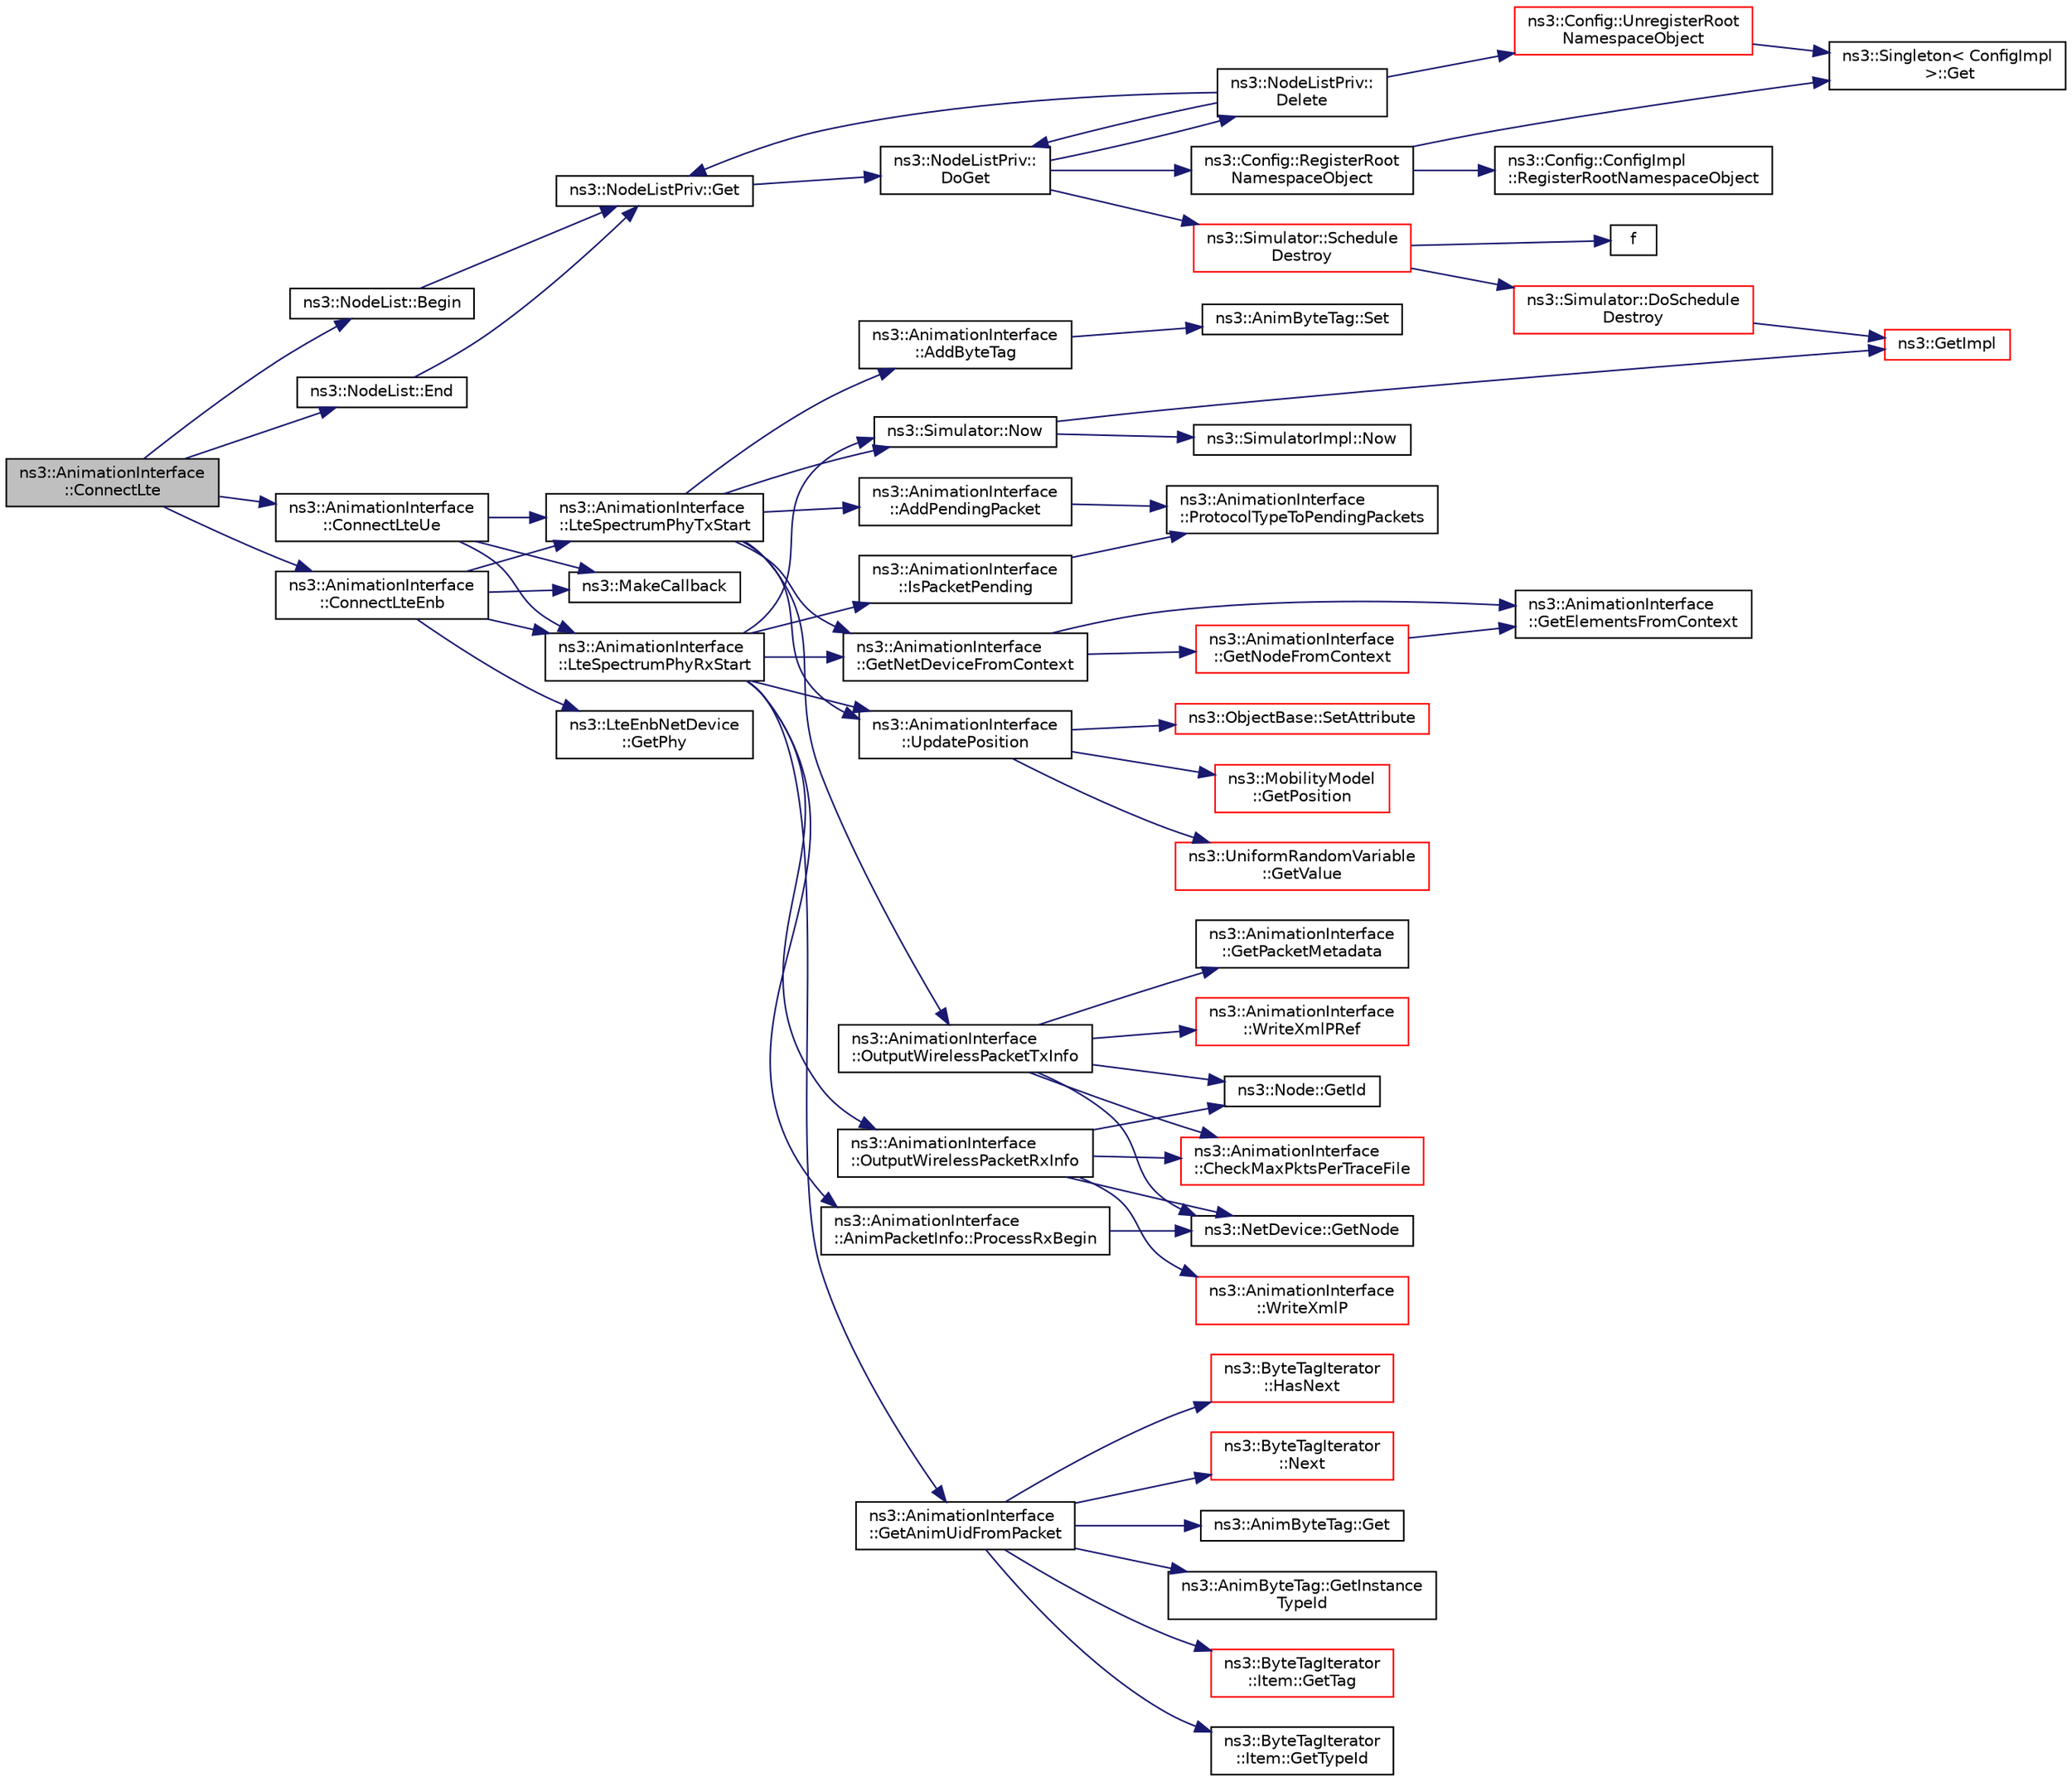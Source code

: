 digraph "ns3::AnimationInterface::ConnectLte"
{
 // LATEX_PDF_SIZE
  edge [fontname="Helvetica",fontsize="10",labelfontname="Helvetica",labelfontsize="10"];
  node [fontname="Helvetica",fontsize="10",shape=record];
  rankdir="LR";
  Node1 [label="ns3::AnimationInterface\l::ConnectLte",height=0.2,width=0.4,color="black", fillcolor="grey75", style="filled", fontcolor="black",tooltip="Connect LTE function."];
  Node1 -> Node2 [color="midnightblue",fontsize="10",style="solid",fontname="Helvetica"];
  Node2 [label="ns3::NodeList::Begin",height=0.2,width=0.4,color="black", fillcolor="white", style="filled",URL="$classns3_1_1_node_list.html#a93d2211831f5cb71d1dbb721e2721d7f",tooltip=" "];
  Node2 -> Node3 [color="midnightblue",fontsize="10",style="solid",fontname="Helvetica"];
  Node3 [label="ns3::NodeListPriv::Get",height=0.2,width=0.4,color="black", fillcolor="white", style="filled",URL="$classns3_1_1_node_list_priv.html#a746ce1482b3c1cf31d5a50cd55cffa92",tooltip="Get the node list object."];
  Node3 -> Node4 [color="midnightblue",fontsize="10",style="solid",fontname="Helvetica"];
  Node4 [label="ns3::NodeListPriv::\lDoGet",height=0.2,width=0.4,color="black", fillcolor="white", style="filled",URL="$classns3_1_1_node_list_priv.html#a6f0222de939567a488905f1c6876c4ca",tooltip="Get the node list object."];
  Node4 -> Node5 [color="midnightblue",fontsize="10",style="solid",fontname="Helvetica"];
  Node5 [label="ns3::NodeListPriv::\lDelete",height=0.2,width=0.4,color="black", fillcolor="white", style="filled",URL="$classns3_1_1_node_list_priv.html#a74f1811844a3891e71d8d9adbe81c33e",tooltip="Delete the nodes list object."];
  Node5 -> Node4 [color="midnightblue",fontsize="10",style="solid",fontname="Helvetica"];
  Node5 -> Node3 [color="midnightblue",fontsize="10",style="solid",fontname="Helvetica"];
  Node5 -> Node6 [color="midnightblue",fontsize="10",style="solid",fontname="Helvetica"];
  Node6 [label="ns3::Config::UnregisterRoot\lNamespaceObject",height=0.2,width=0.4,color="red", fillcolor="white", style="filled",URL="$group__config.html#gac04cd4b31e97845ee008d101218e66b1",tooltip=" "];
  Node6 -> Node7 [color="midnightblue",fontsize="10",style="solid",fontname="Helvetica"];
  Node7 [label="ns3::Singleton\< ConfigImpl\l \>::Get",height=0.2,width=0.4,color="black", fillcolor="white", style="filled",URL="$classns3_1_1_singleton.html#a80a2cd3c25a27ea72add7a9f7a141ffa",tooltip="Get a pointer to the singleton instance."];
  Node4 -> Node9 [color="midnightblue",fontsize="10",style="solid",fontname="Helvetica"];
  Node9 [label="ns3::Config::RegisterRoot\lNamespaceObject",height=0.2,width=0.4,color="black", fillcolor="white", style="filled",URL="$group__config.html#gadf663c596f54bed678e83cccd4e3d9d5",tooltip=" "];
  Node9 -> Node7 [color="midnightblue",fontsize="10",style="solid",fontname="Helvetica"];
  Node9 -> Node10 [color="midnightblue",fontsize="10",style="solid",fontname="Helvetica"];
  Node10 [label="ns3::Config::ConfigImpl\l::RegisterRootNamespaceObject",height=0.2,width=0.4,color="black", fillcolor="white", style="filled",URL="$classns3_1_1_config_1_1_config_impl.html#adc8bac6528fedf56e2c9dfe7ff28ac5b",tooltip=" "];
  Node4 -> Node11 [color="midnightblue",fontsize="10",style="solid",fontname="Helvetica"];
  Node11 [label="ns3::Simulator::Schedule\lDestroy",height=0.2,width=0.4,color="red", fillcolor="white", style="filled",URL="$classns3_1_1_simulator.html#a90f34279abc3b308d23a3dea7bffbdc0",tooltip="Schedule an event to run at the end of the simulation, when Simulator::Destroy() is called."];
  Node11 -> Node12 [color="midnightblue",fontsize="10",style="solid",fontname="Helvetica"];
  Node12 [label="ns3::Simulator::DoSchedule\lDestroy",height=0.2,width=0.4,color="red", fillcolor="white", style="filled",URL="$classns3_1_1_simulator.html#a00139c9c4e854aca72063485518c0d52",tooltip="Implementation of the various ScheduleDestroy methods."];
  Node12 -> Node13 [color="midnightblue",fontsize="10",style="solid",fontname="Helvetica"];
  Node13 [label="ns3::GetImpl",height=0.2,width=0.4,color="red", fillcolor="white", style="filled",URL="$group__simulator.html#ga42eb4eddad41528d4d99794a3dae3fd0",tooltip="Get the SimulatorImpl singleton."];
  Node11 -> Node64 [color="midnightblue",fontsize="10",style="solid",fontname="Helvetica"];
  Node64 [label="f",height=0.2,width=0.4,color="black", fillcolor="white", style="filled",URL="$80211b_8c.html#ae7ffc1a8f84fa47a0812b2f2b9627132",tooltip=" "];
  Node1 -> Node66 [color="midnightblue",fontsize="10",style="solid",fontname="Helvetica"];
  Node66 [label="ns3::AnimationInterface\l::ConnectLteEnb",height=0.2,width=0.4,color="black", fillcolor="white", style="filled",URL="$classns3_1_1_animation_interface.html#adf464333f57bcf13efca2af8b47f0ac7",tooltip="Connect LTE ENB function."];
  Node66 -> Node67 [color="midnightblue",fontsize="10",style="solid",fontname="Helvetica"];
  Node67 [label="ns3::LteEnbNetDevice\l::GetPhy",height=0.2,width=0.4,color="black", fillcolor="white", style="filled",URL="$classns3_1_1_lte_enb_net_device.html#ab9fddbd358262bd1ca49fd1bf5bb88e3",tooltip=" "];
  Node66 -> Node68 [color="midnightblue",fontsize="10",style="solid",fontname="Helvetica"];
  Node68 [label="ns3::AnimationInterface\l::LteSpectrumPhyRxStart",height=0.2,width=0.4,color="black", fillcolor="white", style="filled",URL="$classns3_1_1_animation_interface.html#a476014043547ee8c36cdbd92324c938f",tooltip="LTE Spectrum Phy receive start function."];
  Node68 -> Node69 [color="midnightblue",fontsize="10",style="solid",fontname="Helvetica"];
  Node69 [label="ns3::AnimationInterface\l::GetAnimUidFromPacket",height=0.2,width=0.4,color="black", fillcolor="white", style="filled",URL="$classns3_1_1_animation_interface.html#a18e6a184ccd7dee800bf734f8adc818c",tooltip="Get anim UID from packet function."];
  Node69 -> Node70 [color="midnightblue",fontsize="10",style="solid",fontname="Helvetica"];
  Node70 [label="ns3::AnimByteTag::Get",height=0.2,width=0.4,color="black", fillcolor="white", style="filled",URL="$classns3_1_1_anim_byte_tag.html#aceadf55e3f47d39e651e901a70ac2e04",tooltip="Get Uid in tag."];
  Node69 -> Node71 [color="midnightblue",fontsize="10",style="solid",fontname="Helvetica"];
  Node71 [label="ns3::AnimByteTag::GetInstance\lTypeId",height=0.2,width=0.4,color="black", fillcolor="white", style="filled",URL="$classns3_1_1_anim_byte_tag.html#a8cf53383efe5adf06c1c346b54765284",tooltip="Get Instance Type Id."];
  Node69 -> Node72 [color="midnightblue",fontsize="10",style="solid",fontname="Helvetica"];
  Node72 [label="ns3::ByteTagIterator\l::Item::GetTag",height=0.2,width=0.4,color="red", fillcolor="white", style="filled",URL="$classns3_1_1_byte_tag_iterator_1_1_item.html#a9508d234e90b3811f75ec23fa472d18a",tooltip="Read the requested tag and store it in the user-provided tag instance."];
  Node69 -> Node74 [color="midnightblue",fontsize="10",style="solid",fontname="Helvetica"];
  Node74 [label="ns3::ByteTagIterator\l::Item::GetTypeId",height=0.2,width=0.4,color="black", fillcolor="white", style="filled",URL="$classns3_1_1_byte_tag_iterator_1_1_item.html#a6164174c57ce5bbab667e4a490fc7d01",tooltip=" "];
  Node69 -> Node75 [color="midnightblue",fontsize="10",style="solid",fontname="Helvetica"];
  Node75 [label="ns3::ByteTagIterator\l::HasNext",height=0.2,width=0.4,color="red", fillcolor="white", style="filled",URL="$classns3_1_1_byte_tag_iterator.html#a6ff57316e6dfb68bcc5a600df95278fe",tooltip=" "];
  Node69 -> Node77 [color="midnightblue",fontsize="10",style="solid",fontname="Helvetica"];
  Node77 [label="ns3::ByteTagIterator\l::Next",height=0.2,width=0.4,color="red", fillcolor="white", style="filled",URL="$classns3_1_1_byte_tag_iterator.html#af2fa25a08fe0a868ab051e3c4bfcad01",tooltip=" "];
  Node68 -> Node80 [color="midnightblue",fontsize="10",style="solid",fontname="Helvetica"];
  Node80 [label="ns3::AnimationInterface\l::GetNetDeviceFromContext",height=0.2,width=0.4,color="black", fillcolor="white", style="filled",URL="$classns3_1_1_animation_interface.html#a5054e94f0c5e3d0a4443cfbe52e2ea30",tooltip="Get net device from context."];
  Node80 -> Node81 [color="midnightblue",fontsize="10",style="solid",fontname="Helvetica"];
  Node81 [label="ns3::AnimationInterface\l::GetElementsFromContext",height=0.2,width=0.4,color="black", fillcolor="white", style="filled",URL="$classns3_1_1_animation_interface.html#a4660c557cf0aaf6a8ab15e6acea6485e",tooltip="Get elements from context."];
  Node80 -> Node82 [color="midnightblue",fontsize="10",style="solid",fontname="Helvetica"];
  Node82 [label="ns3::AnimationInterface\l::GetNodeFromContext",height=0.2,width=0.4,color="red", fillcolor="white", style="filled",URL="$classns3_1_1_animation_interface.html#a4f01e8ac802a99d896ed664d78f01d6f",tooltip="Get node from context."];
  Node82 -> Node81 [color="midnightblue",fontsize="10",style="solid",fontname="Helvetica"];
  Node68 -> Node84 [color="midnightblue",fontsize="10",style="solid",fontname="Helvetica"];
  Node84 [label="ns3::AnimationInterface\l::IsPacketPending",height=0.2,width=0.4,color="black", fillcolor="white", style="filled",URL="$classns3_1_1_animation_interface.html#a0bee27aa30e136d5035050ec2ef0012d",tooltip="Is packet pending function."];
  Node84 -> Node85 [color="midnightblue",fontsize="10",style="solid",fontname="Helvetica"];
  Node85 [label="ns3::AnimationInterface\l::ProtocolTypeToPendingPackets",height=0.2,width=0.4,color="black", fillcolor="white", style="filled",URL="$classns3_1_1_animation_interface.html#a3785f870e7f29eb0ea0b843327fad5bb",tooltip="Protocol type to pending packets function."];
  Node68 -> Node49 [color="midnightblue",fontsize="10",style="solid",fontname="Helvetica"];
  Node49 [label="ns3::Simulator::Now",height=0.2,width=0.4,color="black", fillcolor="white", style="filled",URL="$classns3_1_1_simulator.html#ac3178fa975b419f7875e7105be122800",tooltip="Return the current simulation virtual time."];
  Node49 -> Node13 [color="midnightblue",fontsize="10",style="solid",fontname="Helvetica"];
  Node49 -> Node50 [color="midnightblue",fontsize="10",style="solid",fontname="Helvetica"];
  Node50 [label="ns3::SimulatorImpl::Now",height=0.2,width=0.4,color="black", fillcolor="white", style="filled",URL="$classns3_1_1_simulator_impl.html#aa516c50060846adc6fd316e83ef0797c",tooltip="Return the current simulation virtual time."];
  Node68 -> Node86 [color="midnightblue",fontsize="10",style="solid",fontname="Helvetica"];
  Node86 [label="ns3::AnimationInterface\l::OutputWirelessPacketRxInfo",height=0.2,width=0.4,color="black", fillcolor="white", style="filled",URL="$classns3_1_1_animation_interface.html#ae7dbb6c566787d3444e3fcba367e5338",tooltip="Output wireless packet receive info."];
  Node86 -> Node87 [color="midnightblue",fontsize="10",style="solid",fontname="Helvetica"];
  Node87 [label="ns3::AnimationInterface\l::CheckMaxPktsPerTraceFile",height=0.2,width=0.4,color="red", fillcolor="white", style="filled",URL="$classns3_1_1_animation_interface.html#a99838e0ce8e0f7d8c81b44e6e4efdab0",tooltip="Check maximum packets per trace file function."];
  Node86 -> Node92 [color="midnightblue",fontsize="10",style="solid",fontname="Helvetica"];
  Node92 [label="ns3::Node::GetId",height=0.2,width=0.4,color="black", fillcolor="white", style="filled",URL="$classns3_1_1_node.html#a2ed8663077afcb8db519296b0ada6355",tooltip=" "];
  Node86 -> Node93 [color="midnightblue",fontsize="10",style="solid",fontname="Helvetica"];
  Node93 [label="ns3::NetDevice::GetNode",height=0.2,width=0.4,color="black", fillcolor="white", style="filled",URL="$classns3_1_1_net_device.html#a098b6cc4339ac00c62e75cfa48c8aeac",tooltip=" "];
  Node86 -> Node94 [color="midnightblue",fontsize="10",style="solid",fontname="Helvetica"];
  Node94 [label="ns3::AnimationInterface\l::WriteXmlP",height=0.2,width=0.4,color="red", fillcolor="white", style="filled",URL="$classns3_1_1_animation_interface.html#aa44bd8e76ff1ff7b0d3ac9e5add0a61d",tooltip="Write XMLP function."];
  Node68 -> Node97 [color="midnightblue",fontsize="10",style="solid",fontname="Helvetica"];
  Node97 [label="ns3::AnimationInterface\l::AnimPacketInfo::ProcessRxBegin",height=0.2,width=0.4,color="black", fillcolor="white", style="filled",URL="$classns3_1_1_animation_interface_1_1_anim_packet_info.html#a8f389c0575ccf723b45e7de4d4ff4cf0",tooltip="Process receive begin."];
  Node97 -> Node93 [color="midnightblue",fontsize="10",style="solid",fontname="Helvetica"];
  Node68 -> Node98 [color="midnightblue",fontsize="10",style="solid",fontname="Helvetica"];
  Node98 [label="ns3::AnimationInterface\l::UpdatePosition",height=0.2,width=0.4,color="black", fillcolor="white", style="filled",URL="$classns3_1_1_animation_interface.html#ab751cf6f459289f0978f4bb97b93044d",tooltip="Update position function."];
  Node98 -> Node99 [color="midnightblue",fontsize="10",style="solid",fontname="Helvetica"];
  Node99 [label="ns3::MobilityModel\l::GetPosition",height=0.2,width=0.4,color="red", fillcolor="white", style="filled",URL="$classns3_1_1_mobility_model.html#aee61a90f5598aea280747cf96f3ee853",tooltip=" "];
  Node98 -> Node101 [color="midnightblue",fontsize="10",style="solid",fontname="Helvetica"];
  Node101 [label="ns3::UniformRandomVariable\l::GetValue",height=0.2,width=0.4,color="red", fillcolor="white", style="filled",URL="$classns3_1_1_uniform_random_variable.html#a03822d8c86ac51e9aa83bbc73041386b",tooltip="Get the next random value, as a double in the specified range ."];
  Node98 -> Node107 [color="midnightblue",fontsize="10",style="solid",fontname="Helvetica"];
  Node107 [label="ns3::ObjectBase::SetAttribute",height=0.2,width=0.4,color="red", fillcolor="white", style="filled",URL="$classns3_1_1_object_base.html#ac60245d3ea4123bbc9b1d391f1f6592f",tooltip="Set a single attribute, raising fatal errors if unsuccessful."];
  Node66 -> Node108 [color="midnightblue",fontsize="10",style="solid",fontname="Helvetica"];
  Node108 [label="ns3::AnimationInterface\l::LteSpectrumPhyTxStart",height=0.2,width=0.4,color="black", fillcolor="white", style="filled",URL="$classns3_1_1_animation_interface.html#a3f0131dc28ccba541c2ef52bbc920e62",tooltip="LTE Spectrum Phy transmit start function."];
  Node108 -> Node109 [color="midnightblue",fontsize="10",style="solid",fontname="Helvetica"];
  Node109 [label="ns3::AnimationInterface\l::AddByteTag",height=0.2,width=0.4,color="black", fillcolor="white", style="filled",URL="$classns3_1_1_animation_interface.html#a7963c89df19cb9a145f16a369e83ec9c",tooltip="Add byte tag function."];
  Node109 -> Node110 [color="midnightblue",fontsize="10",style="solid",fontname="Helvetica"];
  Node110 [label="ns3::AnimByteTag::Set",height=0.2,width=0.4,color="black", fillcolor="white", style="filled",URL="$classns3_1_1_anim_byte_tag.html#afb5fab6b187bb5be5bb56f10e3baa946",tooltip="Set global Uid in tag."];
  Node108 -> Node111 [color="midnightblue",fontsize="10",style="solid",fontname="Helvetica"];
  Node111 [label="ns3::AnimationInterface\l::AddPendingPacket",height=0.2,width=0.4,color="black", fillcolor="white", style="filled",URL="$classns3_1_1_animation_interface.html#ab7f3bc1843610f2d9514ddf5d756eaa5",tooltip="Add pending packet function."];
  Node111 -> Node85 [color="midnightblue",fontsize="10",style="solid",fontname="Helvetica"];
  Node108 -> Node80 [color="midnightblue",fontsize="10",style="solid",fontname="Helvetica"];
  Node108 -> Node49 [color="midnightblue",fontsize="10",style="solid",fontname="Helvetica"];
  Node108 -> Node112 [color="midnightblue",fontsize="10",style="solid",fontname="Helvetica"];
  Node112 [label="ns3::AnimationInterface\l::OutputWirelessPacketTxInfo",height=0.2,width=0.4,color="black", fillcolor="white", style="filled",URL="$classns3_1_1_animation_interface.html#a473fae6007101c1b553231084eff90b3",tooltip="Output wireless packet transmit info."];
  Node112 -> Node87 [color="midnightblue",fontsize="10",style="solid",fontname="Helvetica"];
  Node112 -> Node92 [color="midnightblue",fontsize="10",style="solid",fontname="Helvetica"];
  Node112 -> Node93 [color="midnightblue",fontsize="10",style="solid",fontname="Helvetica"];
  Node112 -> Node113 [color="midnightblue",fontsize="10",style="solid",fontname="Helvetica"];
  Node113 [label="ns3::AnimationInterface\l::GetPacketMetadata",height=0.2,width=0.4,color="black", fillcolor="white", style="filled",URL="$classns3_1_1_animation_interface.html#ae117b346d05f0f13728f68ecb1050b0b",tooltip="Get packet metadata function."];
  Node112 -> Node114 [color="midnightblue",fontsize="10",style="solid",fontname="Helvetica"];
  Node114 [label="ns3::AnimationInterface\l::WriteXmlPRef",height=0.2,width=0.4,color="red", fillcolor="white", style="filled",URL="$classns3_1_1_animation_interface.html#a439bf881b558e2aa294c070ed0472e35",tooltip="Write XMLP Ref function."];
  Node108 -> Node98 [color="midnightblue",fontsize="10",style="solid",fontname="Helvetica"];
  Node66 -> Node115 [color="midnightblue",fontsize="10",style="solid",fontname="Helvetica"];
  Node115 [label="ns3::MakeCallback",height=0.2,width=0.4,color="black", fillcolor="white", style="filled",URL="$namespacens3.html#af1dde3c04374147fca0cfe3b0766d664",tooltip="Build Callbacks for class method members which take varying numbers of arguments and potentially retu..."];
  Node1 -> Node116 [color="midnightblue",fontsize="10",style="solid",fontname="Helvetica"];
  Node116 [label="ns3::AnimationInterface\l::ConnectLteUe",height=0.2,width=0.4,color="black", fillcolor="white", style="filled",URL="$classns3_1_1_animation_interface.html#a30a06abf385e5a74951ee74147e897dc",tooltip="Connect LTE ue function."];
  Node116 -> Node68 [color="midnightblue",fontsize="10",style="solid",fontname="Helvetica"];
  Node116 -> Node108 [color="midnightblue",fontsize="10",style="solid",fontname="Helvetica"];
  Node116 -> Node115 [color="midnightblue",fontsize="10",style="solid",fontname="Helvetica"];
  Node1 -> Node117 [color="midnightblue",fontsize="10",style="solid",fontname="Helvetica"];
  Node117 [label="ns3::NodeList::End",height=0.2,width=0.4,color="black", fillcolor="white", style="filled",URL="$classns3_1_1_node_list.html#a027a558c16e6078e25c7ffc67becb559",tooltip=" "];
  Node117 -> Node3 [color="midnightblue",fontsize="10",style="solid",fontname="Helvetica"];
}

